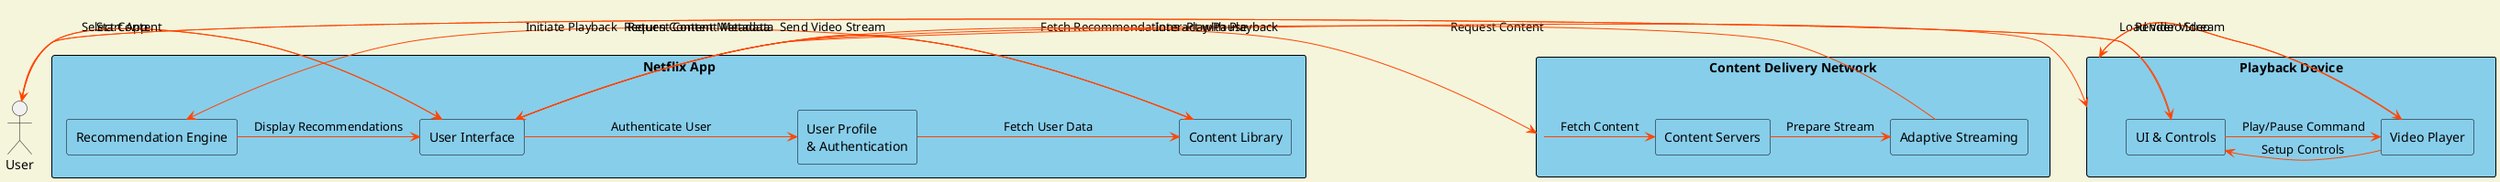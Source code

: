 @startuml
skinparam backgroundColor #F5F5DC
skinparam arrowColor #FF4500
skinparam rectangle {
    BackgroundColor #87CEEB
    BorderColor #000000
}
skinparam activity {
    BackgroundColor #87CEEB
    BorderColor #000000
}

actor User as "User"
rectangle "Netflix App" as App {
    rectangle "User Interface" as UI
    rectangle "Content Library" as Library
    rectangle "User Profile\n& Authentication" as Profile
    rectangle "Recommendation Engine" as Recommender
}

rectangle "Content Delivery Network" as CDN {
    rectangle "Content Servers" as Servers
    rectangle "Adaptive Streaming" as Streaming
}

rectangle "Playback Device" as Device {
    rectangle "Video Player" as Player
    rectangle "UI & Controls" as Controls
}

User -> UI : Start App
UI -> Profile : Authenticate User
Profile -> Library : Fetch User Data
Library -> Recommender : Fetch Recommendations
Recommender -> UI : Display Recommendations
User -> UI : Select Content
UI -> Library : Request Content Metadata
Library -> UI : Return Content Metadata
UI -> CDN : Request Content
CDN -> Servers : Fetch Content
Servers -> Streaming : Prepare Stream
Streaming -> UI : Send Video Stream
UI -> Device : Initiate Playback
Device -> Player : Load Video Stream
Player -> Controls : Setup Controls
Controls -> User : Interact with Playback
User -> Controls : Play/Pause
Controls -> Player : Play/Pause Command
Player -> Device : Render Video
@enduml